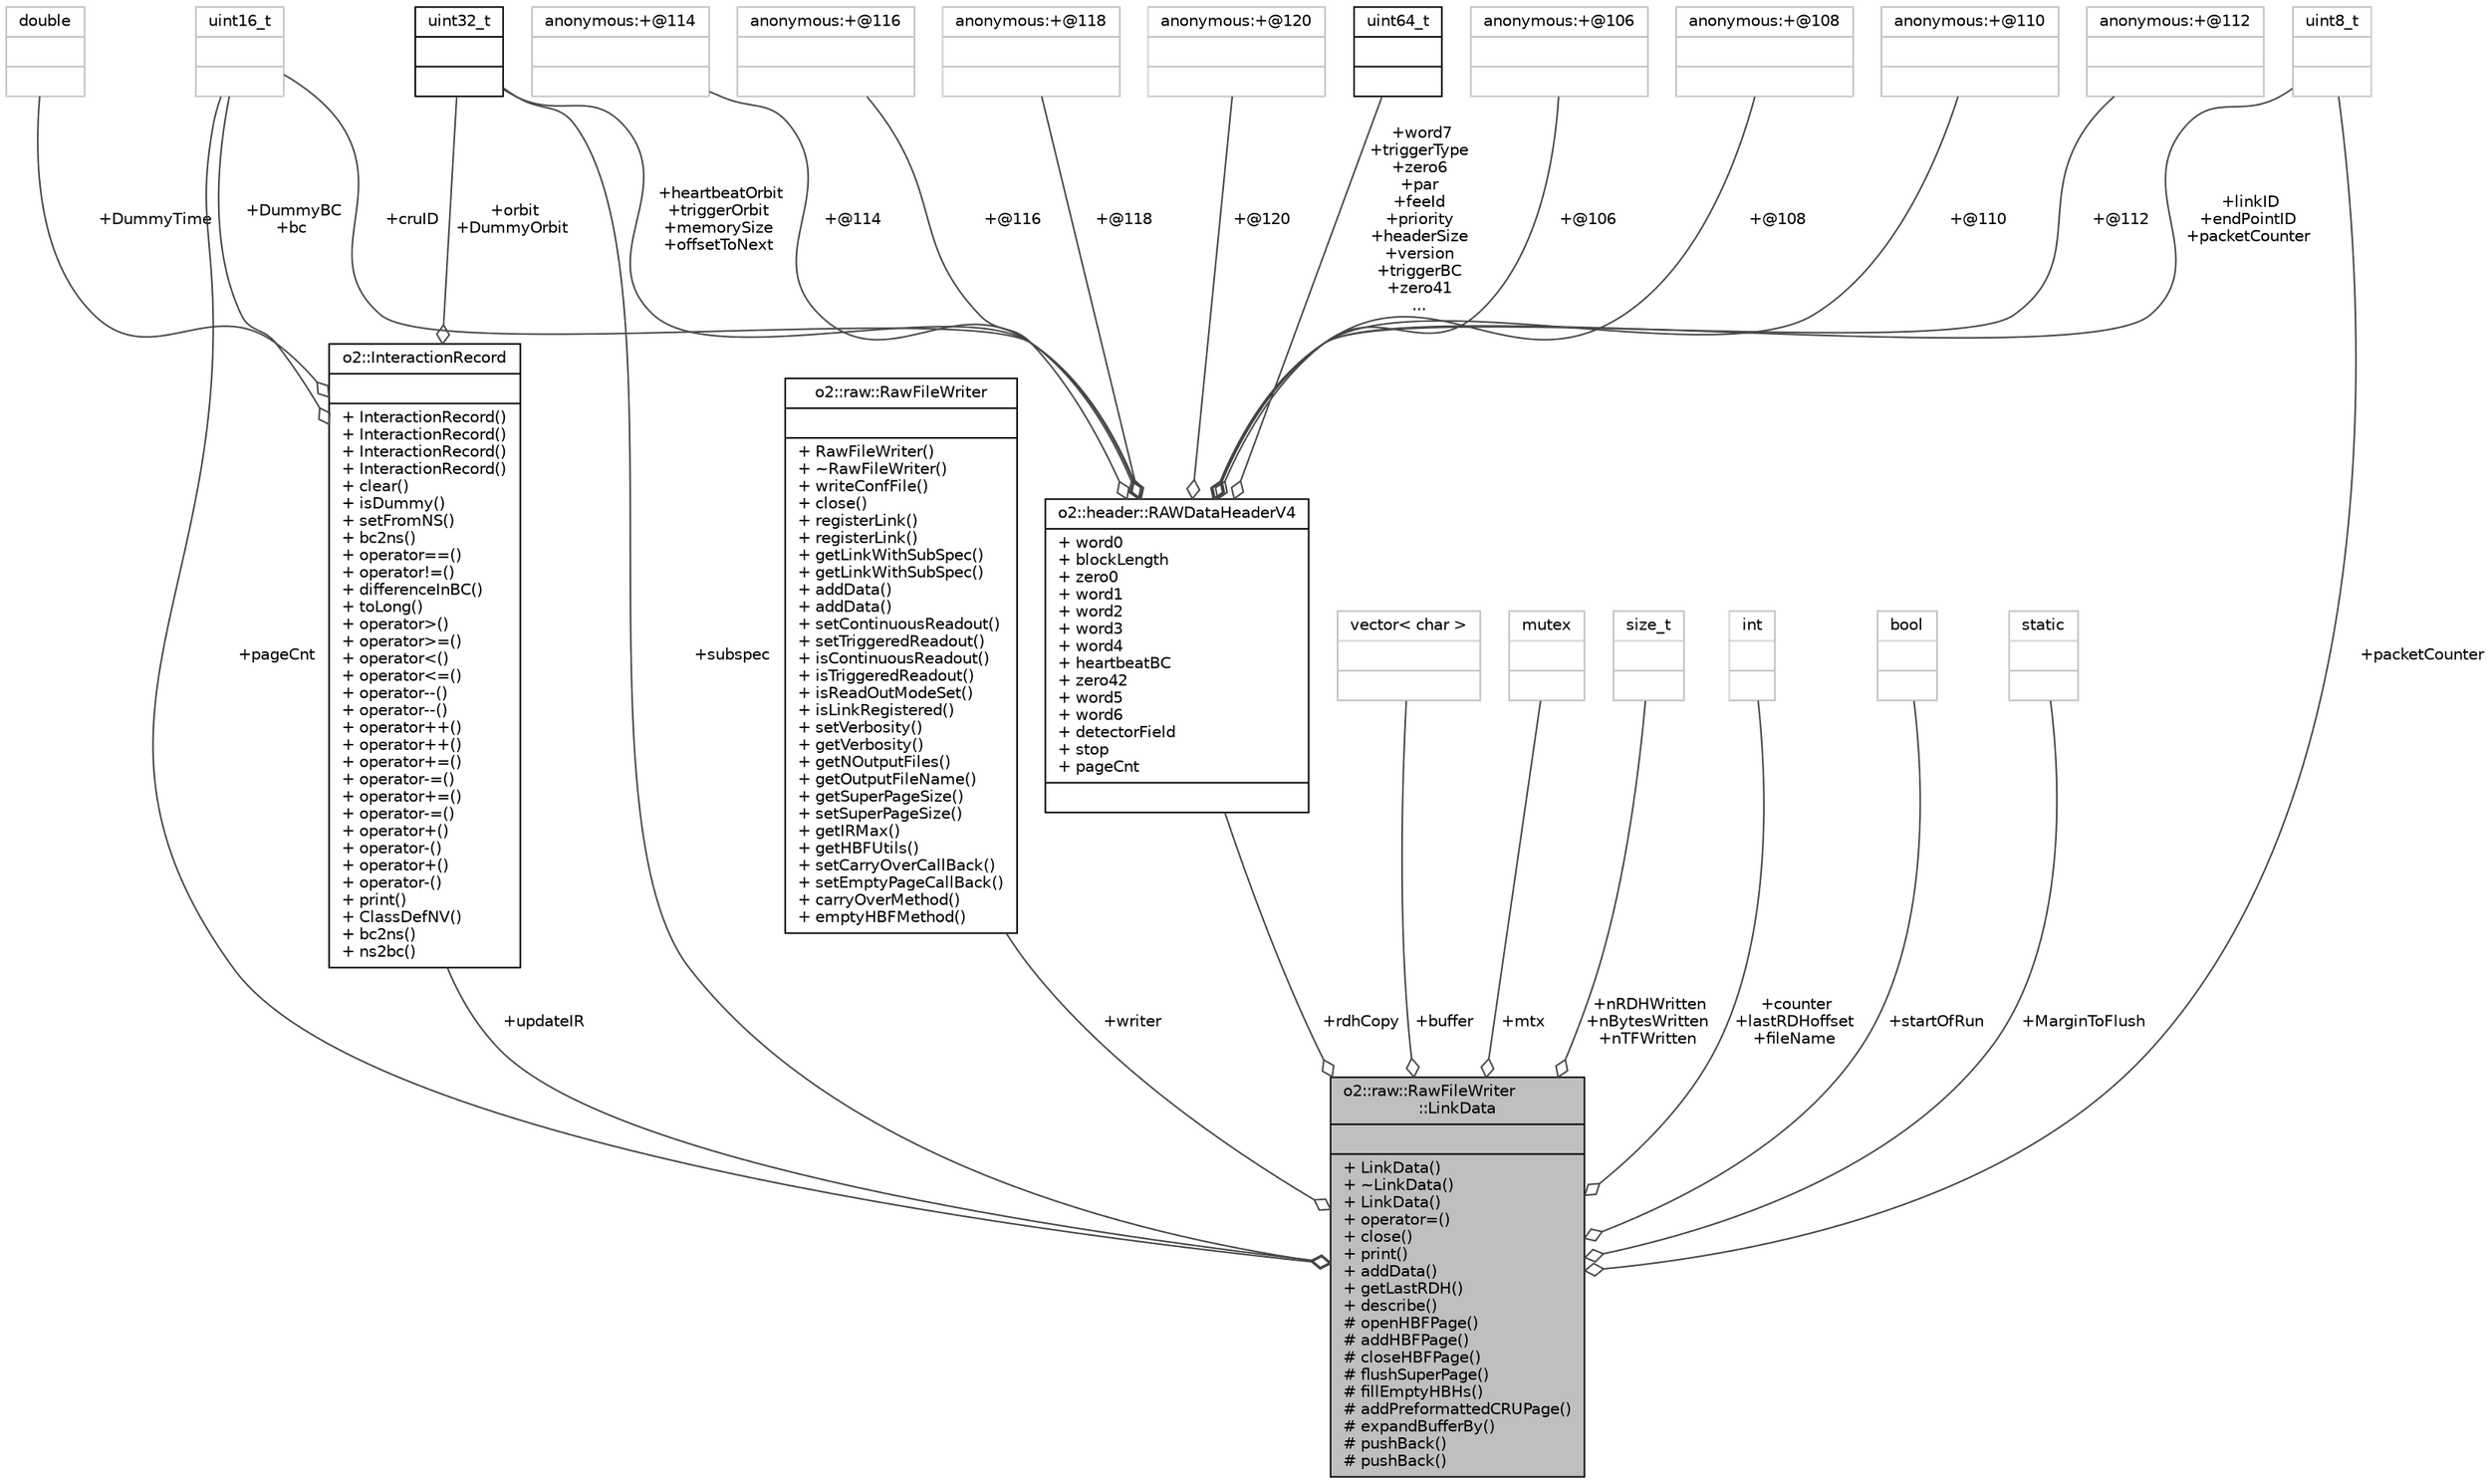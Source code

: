digraph "o2::raw::RawFileWriter::LinkData"
{
 // INTERACTIVE_SVG=YES
  bgcolor="transparent";
  edge [fontname="Helvetica",fontsize="10",labelfontname="Helvetica",labelfontsize="10"];
  node [fontname="Helvetica",fontsize="10",shape=record];
  Node1 [label="{o2::raw::RawFileWriter\l::LinkData\n||+ LinkData()\l+ ~LinkData()\l+ LinkData()\l+ operator=()\l+ close()\l+ print()\l+ addData()\l+ getLastRDH()\l+ describe()\l# openHBFPage()\l# addHBFPage()\l# closeHBFPage()\l# flushSuperPage()\l# fillEmptyHBHs()\l# addPreformattedCRUPage()\l# expandBufferBy()\l# pushBack()\l# pushBack()\l}",height=0.2,width=0.4,color="black", fillcolor="grey75", style="filled", fontcolor="black"];
  Node2 -> Node1 [color="grey25",fontsize="10",style="solid",label=" +updateIR" ,arrowhead="odiamond",fontname="Helvetica"];
  Node2 [label="{o2::InteractionRecord\n||+ InteractionRecord()\l+ InteractionRecord()\l+ InteractionRecord()\l+ InteractionRecord()\l+ clear()\l+ isDummy()\l+ setFromNS()\l+ bc2ns()\l+ operator==()\l+ operator!=()\l+ differenceInBC()\l+ toLong()\l+ operator\>()\l+ operator\>=()\l+ operator\<()\l+ operator\<=()\l+ operator--()\l+ operator--()\l+ operator++()\l+ operator++()\l+ operator+=()\l+ operator-=()\l+ operator+=()\l+ operator-=()\l+ operator+()\l+ operator-()\l+ operator+()\l+ operator-()\l+ print()\l+ ClassDefNV()\l+ bc2ns()\l+ ns2bc()\l}",height=0.2,width=0.4,color="black",URL="$d1/d21/structo2_1_1InteractionRecord.html"];
  Node3 -> Node2 [color="grey25",fontsize="10",style="solid",label=" +DummyTime" ,arrowhead="odiamond",fontname="Helvetica"];
  Node3 [label="{double\n||}",height=0.2,width=0.4,color="grey75"];
  Node4 -> Node2 [color="grey25",fontsize="10",style="solid",label=" +DummyBC\n+bc" ,arrowhead="odiamond",fontname="Helvetica"];
  Node4 [label="{uint16_t\n||}",height=0.2,width=0.4,color="grey75"];
  Node5 -> Node2 [color="grey25",fontsize="10",style="solid",label=" +orbit\n+DummyOrbit" ,arrowhead="odiamond",fontname="Helvetica"];
  Node5 [label="{uint32_t\n||}",height=0.2,width=0.4,color="black",URL="$d3/d87/classuint32__t.html"];
  Node4 -> Node1 [color="grey25",fontsize="10",style="solid",label=" +pageCnt" ,arrowhead="odiamond",fontname="Helvetica"];
  Node6 -> Node1 [color="grey25",fontsize="10",style="solid",label=" +writer" ,arrowhead="odiamond",fontname="Helvetica"];
  Node6 [label="{o2::raw::RawFileWriter\n||+ RawFileWriter()\l+ ~RawFileWriter()\l+ writeConfFile()\l+ close()\l+ registerLink()\l+ registerLink()\l+ getLinkWithSubSpec()\l+ getLinkWithSubSpec()\l+ addData()\l+ addData()\l+ setContinuousReadout()\l+ setTriggeredReadout()\l+ isContinuousReadout()\l+ isTriggeredReadout()\l+ isReadOutModeSet()\l+ isLinkRegistered()\l+ setVerbosity()\l+ getVerbosity()\l+ getNOutputFiles()\l+ getOutputFileName()\l+ getSuperPageSize()\l+ setSuperPageSize()\l+ getIRMax()\l+ getHBFUtils()\l+ setCarryOverCallBack()\l+ setEmptyPageCallBack()\l+ carryOverMethod()\l+ emptyHBFMethod()\l}",height=0.2,width=0.4,color="black",URL="$d0/d0d/classo2_1_1raw_1_1RawFileWriter.html"];
  Node7 -> Node1 [color="grey25",fontsize="10",style="solid",label=" +packetCounter" ,arrowhead="odiamond",fontname="Helvetica"];
  Node7 [label="{uint8_t\n||}",height=0.2,width=0.4,color="grey75"];
  Node8 -> Node1 [color="grey25",fontsize="10",style="solid",label=" +buffer" ,arrowhead="odiamond",fontname="Helvetica"];
  Node8 [label="{vector\< char \>\n||}",height=0.2,width=0.4,color="grey75"];
  Node9 -> Node1 [color="grey25",fontsize="10",style="solid",label=" +mtx" ,arrowhead="odiamond",fontname="Helvetica"];
  Node9 [label="{mutex\n||}",height=0.2,width=0.4,color="grey75"];
  Node10 -> Node1 [color="grey25",fontsize="10",style="solid",label=" +nRDHWritten\n+nBytesWritten\n+nTFWritten" ,arrowhead="odiamond",fontname="Helvetica"];
  Node10 [label="{size_t\n||}",height=0.2,width=0.4,color="grey75"];
  Node5 -> Node1 [color="grey25",fontsize="10",style="solid",label=" +subspec" ,arrowhead="odiamond",fontname="Helvetica"];
  Node11 -> Node1 [color="grey25",fontsize="10",style="solid",label=" +counter\n+lastRDHoffset\n+fileName" ,arrowhead="odiamond",fontname="Helvetica"];
  Node11 [label="{int\n||}",height=0.2,width=0.4,color="grey75"];
  Node12 -> Node1 [color="grey25",fontsize="10",style="solid",label=" +startOfRun" ,arrowhead="odiamond",fontname="Helvetica"];
  Node12 [label="{bool\n||}",height=0.2,width=0.4,color="grey75"];
  Node13 -> Node1 [color="grey25",fontsize="10",style="solid",label=" +MarginToFlush" ,arrowhead="odiamond",fontname="Helvetica"];
  Node13 [label="{static\n||}",height=0.2,width=0.4,color="grey75"];
  Node14 -> Node1 [color="grey25",fontsize="10",style="solid",label=" +rdhCopy" ,arrowhead="odiamond",fontname="Helvetica"];
  Node14 [label="{o2::header::RAWDataHeaderV4\n|+ word0\l+ blockLength\l+ zero0\l+ word1\l+ word2\l+ word3\l+ word4\l+ heartbeatBC\l+ zero42\l+ word5\l+ word6\l+ detectorField\l+ stop\l+ pageCnt\l|}",height=0.2,width=0.4,color="black",URL="$d8/d47/structo2_1_1header_1_1RAWDataHeaderV4.html"];
  Node15 -> Node14 [color="grey25",fontsize="10",style="solid",label=" +@120" ,arrowhead="odiamond",fontname="Helvetica"];
  Node15 [label="{anonymous:+@120\n||}",height=0.2,width=0.4,color="grey75"];
  Node16 -> Node14 [color="grey25",fontsize="10",style="solid",label=" +word7\n+triggerType\n+zero6\n+par\n+feeId\n+priority\n+headerSize\n+version\n+triggerBC\n+zero41\n..." ,arrowhead="odiamond",fontname="Helvetica"];
  Node16 [label="{uint64_t\n||}",height=0.2,width=0.4,color="black",URL="$d6/d30/classuint64__t.html"];
  Node4 -> Node14 [color="grey25",fontsize="10",style="solid",label=" +cruID" ,arrowhead="odiamond",fontname="Helvetica"];
  Node17 -> Node14 [color="grey25",fontsize="10",style="solid",label=" +@106" ,arrowhead="odiamond",fontname="Helvetica"];
  Node17 [label="{anonymous:+@106\n||}",height=0.2,width=0.4,color="grey75"];
  Node18 -> Node14 [color="grey25",fontsize="10",style="solid",label=" +@108" ,arrowhead="odiamond",fontname="Helvetica"];
  Node18 [label="{anonymous:+@108\n||}",height=0.2,width=0.4,color="grey75"];
  Node7 -> Node14 [color="grey25",fontsize="10",style="solid",label=" +linkID\n+endPointID\n+packetCounter" ,arrowhead="odiamond",fontname="Helvetica"];
  Node19 -> Node14 [color="grey25",fontsize="10",style="solid",label=" +@110" ,arrowhead="odiamond",fontname="Helvetica"];
  Node19 [label="{anonymous:+@110\n||}",height=0.2,width=0.4,color="grey75"];
  Node5 -> Node14 [color="grey25",fontsize="10",style="solid",label=" +heartbeatOrbit\n+triggerOrbit\n+memorySize\n+offsetToNext" ,arrowhead="odiamond",fontname="Helvetica"];
  Node20 -> Node14 [color="grey25",fontsize="10",style="solid",label=" +@112" ,arrowhead="odiamond",fontname="Helvetica"];
  Node20 [label="{anonymous:+@112\n||}",height=0.2,width=0.4,color="grey75"];
  Node21 -> Node14 [color="grey25",fontsize="10",style="solid",label=" +@114" ,arrowhead="odiamond",fontname="Helvetica"];
  Node21 [label="{anonymous:+@114\n||}",height=0.2,width=0.4,color="grey75"];
  Node22 -> Node14 [color="grey25",fontsize="10",style="solid",label=" +@116" ,arrowhead="odiamond",fontname="Helvetica"];
  Node22 [label="{anonymous:+@116\n||}",height=0.2,width=0.4,color="grey75"];
  Node23 -> Node14 [color="grey25",fontsize="10",style="solid",label=" +@118" ,arrowhead="odiamond",fontname="Helvetica"];
  Node23 [label="{anonymous:+@118\n||}",height=0.2,width=0.4,color="grey75"];
}
